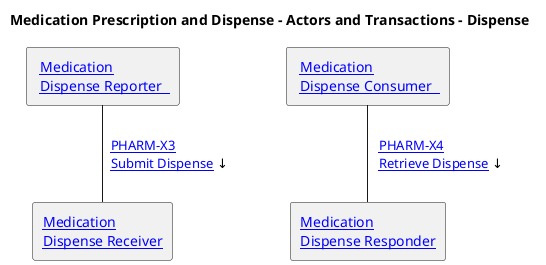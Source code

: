@startuml
'!include ./style.iuml
skinparam linetype ortho
skinparam linetype polyline

title Medication Prescription and Dispense - Actors and Transactions - Dispense
'agent "  [[actors_and_transactions.html#order-placer Order Placer ]]" as orderplacer 
'agent " [[actors_and_transactions.html#order-receiver Order Receiver ]]" as orderreceiver 
'agent " [[actors_and_transactions.html#order-receiver Order Responder ]]" as orderresponder 

agent " [[actors_and_transactions.html#DispenseReporter Medication\nDispense Reporter  ]]" as OrderConsumer 
agent " [[actors_and_transactions.html#DispenseConsumer Medication\nDispense Consumer  ]]" as dispenseconsumer 
agent "[[actors_and_transactions.html#DipenseReceiver Medication\nDispense Receiver]]" as dispensereceiver
agent "[[actors_and_transactions.html#DipenseResponder Medication\nDispense Responder]]" as dispenseresponder 


' \n\n   [[PHARM-X2.html PHARM-M2 Supply Response/status]] ↑

dispenseconsumer -d- dispenseresponder : "   [[PHARM-X4.html PHARM-X4\nRetrieve Dispense]] ↓       "


'orderreceiver -r[hidden]- orderresponder : "\t\t\t "
'orderreceiver -d[hidden]- dispenseresponder : "   "


'orderresponder -d[hidden]- dispensereceiver
'orderresponder -r[hidden]- dispensereceiver
'orderresponder -r[hidden]- OrderConsumer

'orderplacer -[hidden]r- OrderConsumer : "\t\t\t   "

OrderConsumer -r[hidden]- dispenseconsumer: "\t\t     "

dispensereceiver -r[hidden]- dispenseresponder : "\t\t\t"


'orderresponder -u- OrderConsumer: "   [[PHARM-X1.html PHARM-X2\n GET Medication Orders]] ↑          "
OrderConsumer -d- dispensereceiver: "  [[PHARM-X3.html PHARM-X3\nSubmit Dispense]] ↓  "

' → ↑ ← ↓

'orderresponder -r- dispensereceiver:  "   [[PHARM-X2.html PHARM-X2 Dispense]]  ←   "
' dispensereceiver -r- dispenseresponder : ""

'OrderConsumer -d- OrderConsumer : "   [[PHARM-M2.html PHARM-M2 Fetch Orders]] ←  "
'dispenser -[hidden]r- invreporter : "\t\t\t\t\t "
'invreporter -d- invmanager : "   [[PHARM-M5.html PHARM-M5 Inventory Status]] ↑                  \n\n   [[PHARM-M6.html PHARM-M6 Inventory Update]] ↓                 \n\n[[PHARM-M7.html PHARM-M7 Inventory Query]] ↓\t\t  "
@enduml